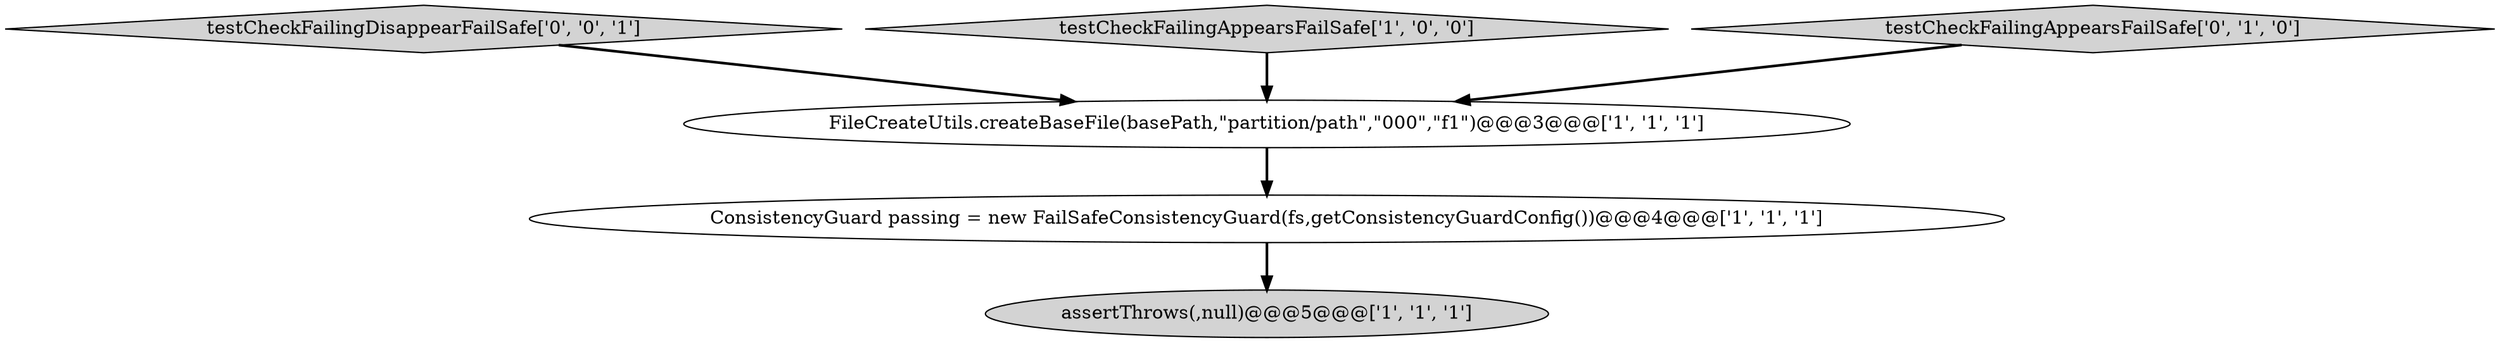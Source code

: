 digraph {
5 [style = filled, label = "testCheckFailingDisappearFailSafe['0', '0', '1']", fillcolor = lightgray, shape = diamond image = "AAA0AAABBB3BBB"];
1 [style = filled, label = "ConsistencyGuard passing = new FailSafeConsistencyGuard(fs,getConsistencyGuardConfig())@@@4@@@['1', '1', '1']", fillcolor = white, shape = ellipse image = "AAA0AAABBB1BBB"];
2 [style = filled, label = "testCheckFailingAppearsFailSafe['1', '0', '0']", fillcolor = lightgray, shape = diamond image = "AAA0AAABBB1BBB"];
0 [style = filled, label = "assertThrows(,null)@@@5@@@['1', '1', '1']", fillcolor = lightgray, shape = ellipse image = "AAA0AAABBB1BBB"];
3 [style = filled, label = "FileCreateUtils.createBaseFile(basePath,\"partition/path\",\"000\",\"f1\")@@@3@@@['1', '1', '1']", fillcolor = white, shape = ellipse image = "AAA0AAABBB1BBB"];
4 [style = filled, label = "testCheckFailingAppearsFailSafe['0', '1', '0']", fillcolor = lightgray, shape = diamond image = "AAA0AAABBB2BBB"];
5->3 [style = bold, label=""];
4->3 [style = bold, label=""];
2->3 [style = bold, label=""];
3->1 [style = bold, label=""];
1->0 [style = bold, label=""];
}
